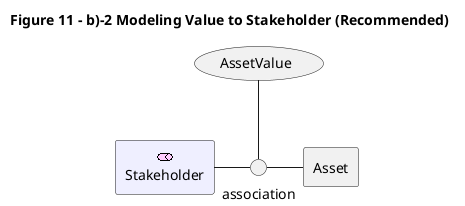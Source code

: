 @startuml
title Figure 11 - b)-2 Modeling Value to Stakeholder (Recommended)

archimate #Motivation "Stakeholder" <<stakeholder-filled>>
(AssetValue)
rectangle Asset
circle association

Stakeholder - association
association - Asset
AssetValue -- association

@enduml